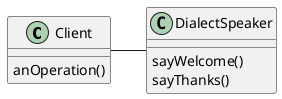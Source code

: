 @startuml

class Client {
    anOperation()
}

class DialectSpeaker {
    sayWelcome()
    sayThanks()
}

Client -r- DialectSpeaker

@enduml